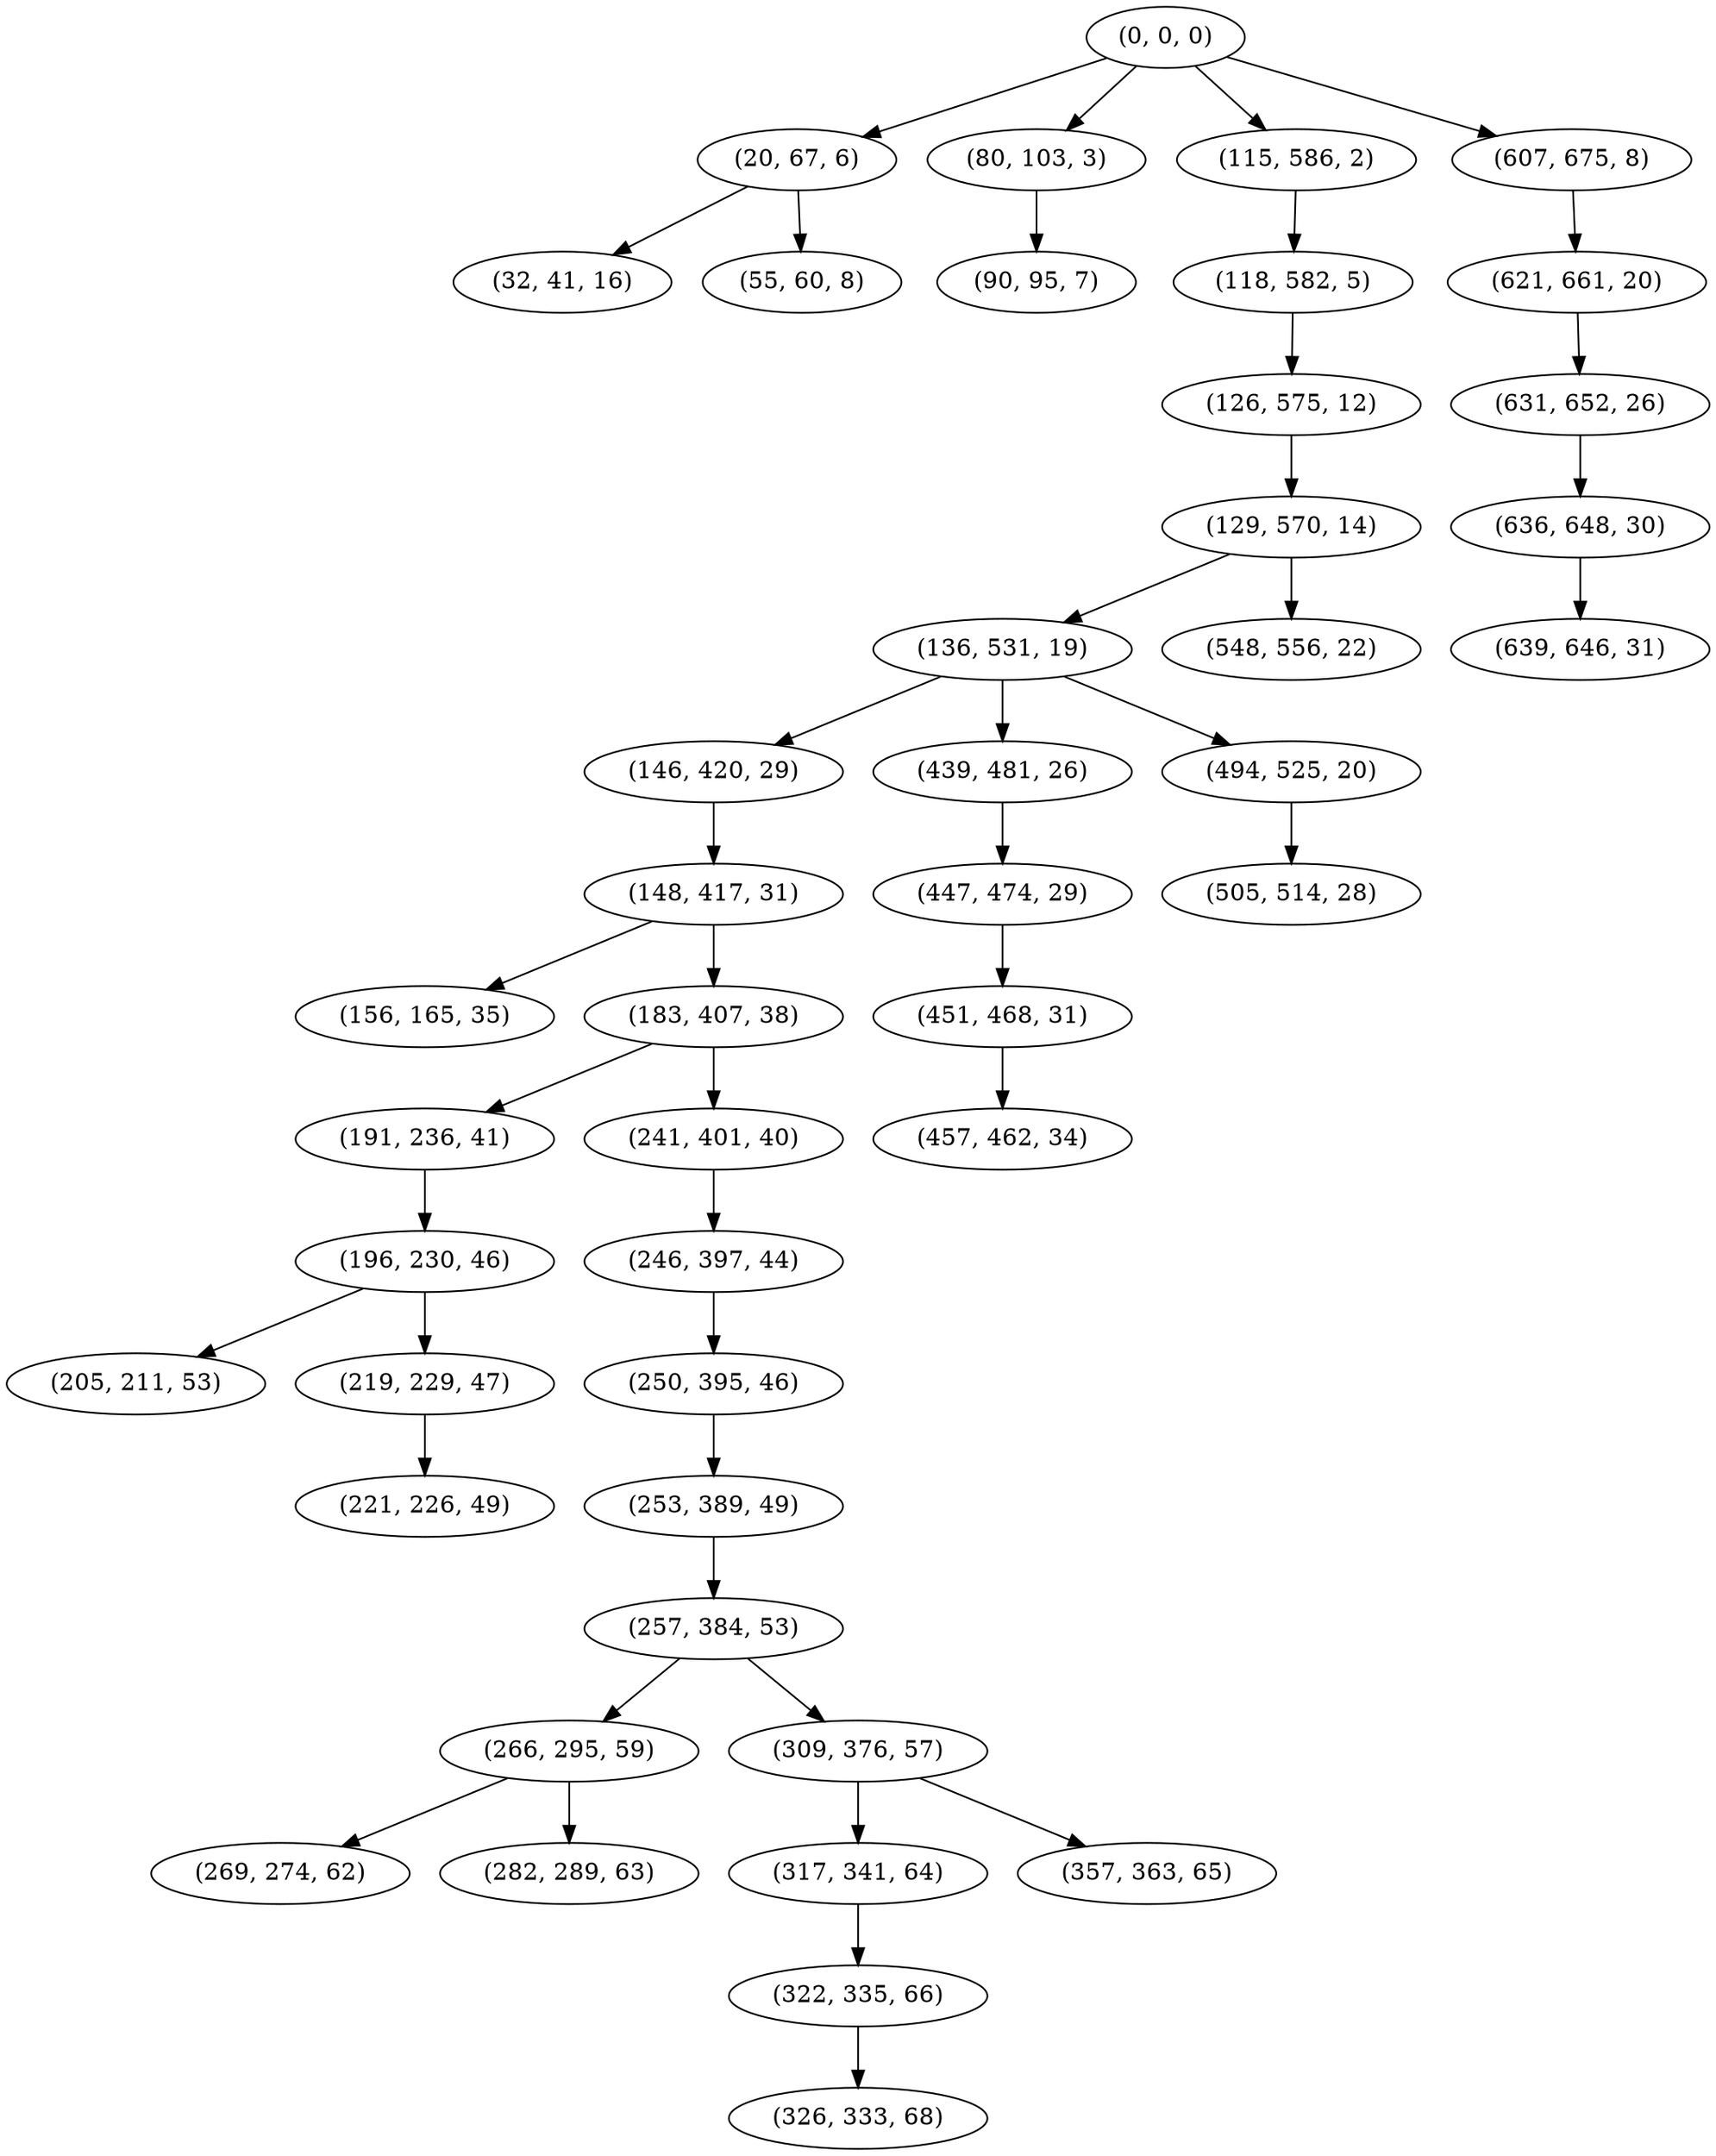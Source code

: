 digraph tree {
    "(0, 0, 0)";
    "(20, 67, 6)";
    "(32, 41, 16)";
    "(55, 60, 8)";
    "(80, 103, 3)";
    "(90, 95, 7)";
    "(115, 586, 2)";
    "(118, 582, 5)";
    "(126, 575, 12)";
    "(129, 570, 14)";
    "(136, 531, 19)";
    "(146, 420, 29)";
    "(148, 417, 31)";
    "(156, 165, 35)";
    "(183, 407, 38)";
    "(191, 236, 41)";
    "(196, 230, 46)";
    "(205, 211, 53)";
    "(219, 229, 47)";
    "(221, 226, 49)";
    "(241, 401, 40)";
    "(246, 397, 44)";
    "(250, 395, 46)";
    "(253, 389, 49)";
    "(257, 384, 53)";
    "(266, 295, 59)";
    "(269, 274, 62)";
    "(282, 289, 63)";
    "(309, 376, 57)";
    "(317, 341, 64)";
    "(322, 335, 66)";
    "(326, 333, 68)";
    "(357, 363, 65)";
    "(439, 481, 26)";
    "(447, 474, 29)";
    "(451, 468, 31)";
    "(457, 462, 34)";
    "(494, 525, 20)";
    "(505, 514, 28)";
    "(548, 556, 22)";
    "(607, 675, 8)";
    "(621, 661, 20)";
    "(631, 652, 26)";
    "(636, 648, 30)";
    "(639, 646, 31)";
    "(0, 0, 0)" -> "(20, 67, 6)";
    "(0, 0, 0)" -> "(80, 103, 3)";
    "(0, 0, 0)" -> "(115, 586, 2)";
    "(0, 0, 0)" -> "(607, 675, 8)";
    "(20, 67, 6)" -> "(32, 41, 16)";
    "(20, 67, 6)" -> "(55, 60, 8)";
    "(80, 103, 3)" -> "(90, 95, 7)";
    "(115, 586, 2)" -> "(118, 582, 5)";
    "(118, 582, 5)" -> "(126, 575, 12)";
    "(126, 575, 12)" -> "(129, 570, 14)";
    "(129, 570, 14)" -> "(136, 531, 19)";
    "(129, 570, 14)" -> "(548, 556, 22)";
    "(136, 531, 19)" -> "(146, 420, 29)";
    "(136, 531, 19)" -> "(439, 481, 26)";
    "(136, 531, 19)" -> "(494, 525, 20)";
    "(146, 420, 29)" -> "(148, 417, 31)";
    "(148, 417, 31)" -> "(156, 165, 35)";
    "(148, 417, 31)" -> "(183, 407, 38)";
    "(183, 407, 38)" -> "(191, 236, 41)";
    "(183, 407, 38)" -> "(241, 401, 40)";
    "(191, 236, 41)" -> "(196, 230, 46)";
    "(196, 230, 46)" -> "(205, 211, 53)";
    "(196, 230, 46)" -> "(219, 229, 47)";
    "(219, 229, 47)" -> "(221, 226, 49)";
    "(241, 401, 40)" -> "(246, 397, 44)";
    "(246, 397, 44)" -> "(250, 395, 46)";
    "(250, 395, 46)" -> "(253, 389, 49)";
    "(253, 389, 49)" -> "(257, 384, 53)";
    "(257, 384, 53)" -> "(266, 295, 59)";
    "(257, 384, 53)" -> "(309, 376, 57)";
    "(266, 295, 59)" -> "(269, 274, 62)";
    "(266, 295, 59)" -> "(282, 289, 63)";
    "(309, 376, 57)" -> "(317, 341, 64)";
    "(309, 376, 57)" -> "(357, 363, 65)";
    "(317, 341, 64)" -> "(322, 335, 66)";
    "(322, 335, 66)" -> "(326, 333, 68)";
    "(439, 481, 26)" -> "(447, 474, 29)";
    "(447, 474, 29)" -> "(451, 468, 31)";
    "(451, 468, 31)" -> "(457, 462, 34)";
    "(494, 525, 20)" -> "(505, 514, 28)";
    "(607, 675, 8)" -> "(621, 661, 20)";
    "(621, 661, 20)" -> "(631, 652, 26)";
    "(631, 652, 26)" -> "(636, 648, 30)";
    "(636, 648, 30)" -> "(639, 646, 31)";
}
